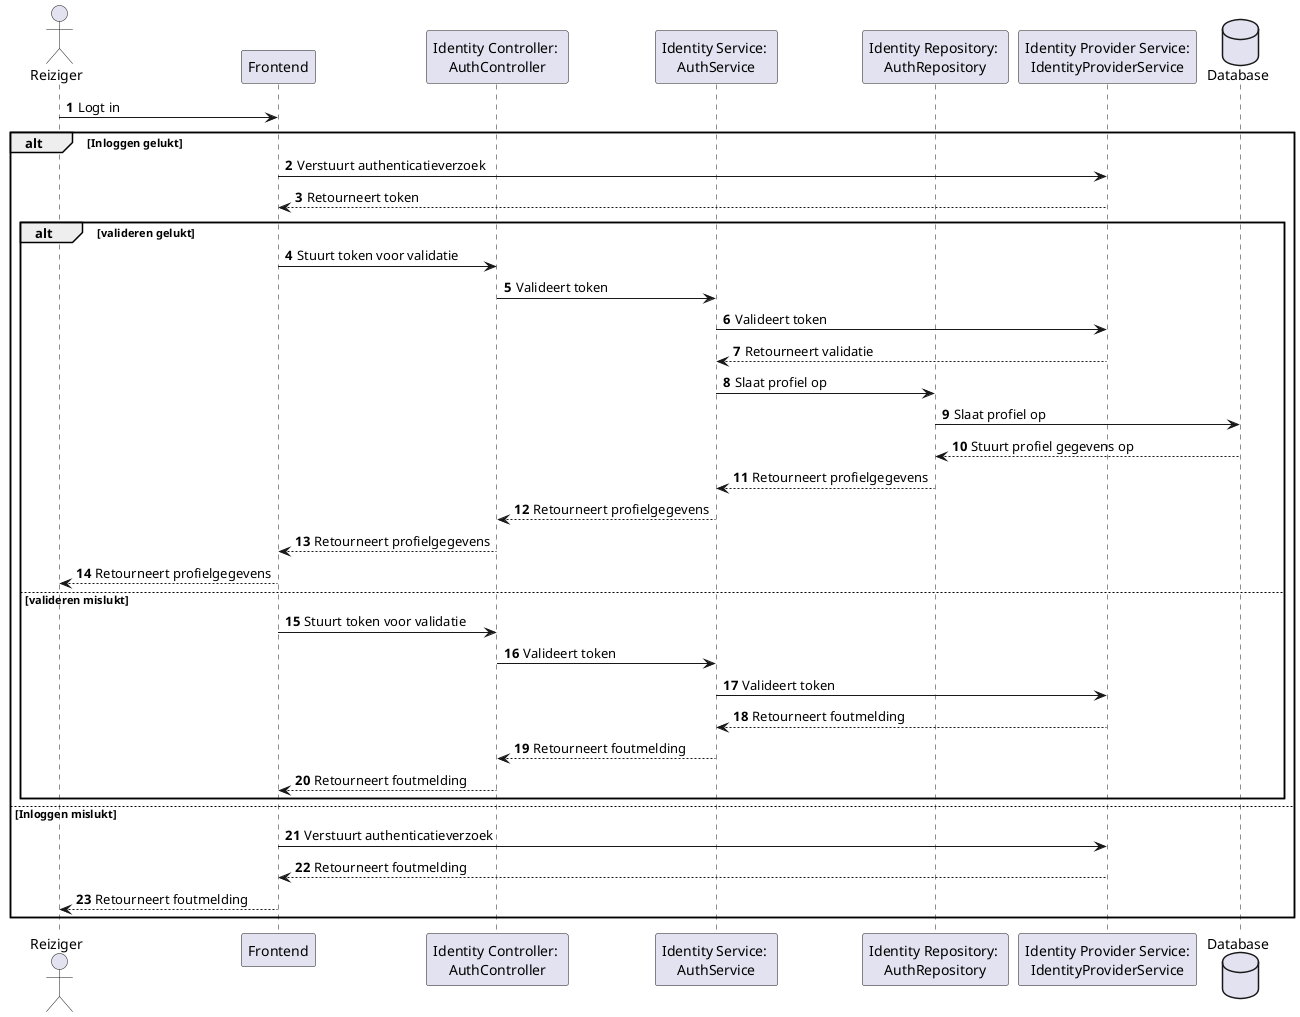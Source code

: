 @startuml

autonumber

actor Reiziger

participant "Frontend" as frontend
participant "Identity Controller: \nAuthController" as identityController
participant "Identity Service: \nAuthService" as identityService
participant "Identity Repository: \nAuthRepository" as identityRepository
participant "Identity Provider Service:\nIdentityProviderService" as identityProviderService
database "Database" as database

Reiziger -> frontend: Logt in

alt Inloggen gelukt

frontend -> identityProviderService: Verstuurt authenticatieverzoek
identityProviderService --> frontend: Retourneert token

alt valideren gelukt

frontend -> identityController: Stuurt token voor validatie
identityController -> identityService: Valideert token

identityService -> identityProviderService: Valideert token
identityProviderService --> identityService: Retourneert validatie

identityService -> identityRepository: Slaat profiel op
identityRepository -> database: Slaat profiel op
database --> identityRepository: Stuurt profiel gegevens op
identityRepository --> identityService: Retourneert profielgegevens

identityService --> identityController: Retourneert profielgegevens
identityController --> frontend: Retourneert profielgegevens
frontend --> Reiziger: Retourneert profielgegevens

else valideren mislukt

frontend -> identityController: Stuurt token voor validatie
identityController -> identityService: Valideert token

identityService -> identityProviderService: Valideert token
identityProviderService --> identityService: Retourneert foutmelding
identityService --> identityController : Retourneert foutmelding
identityController --> frontend : Retourneert foutmelding

end

else Inloggen mislukt

frontend -> identityProviderService: Verstuurt authenticatieverzoek
identityProviderService --> frontend: Retourneert foutmelding
frontend --> Reiziger: Retourneert foutmelding

end

@enduml
